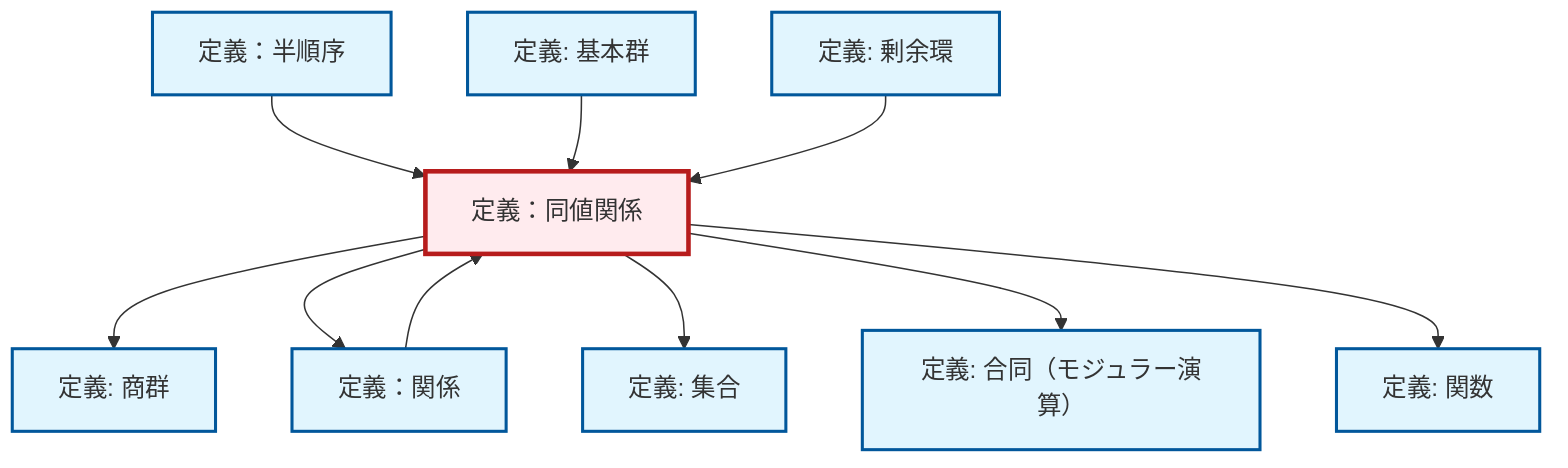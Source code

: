 graph TD
    classDef definition fill:#e1f5fe,stroke:#01579b,stroke-width:2px
    classDef theorem fill:#f3e5f5,stroke:#4a148c,stroke-width:2px
    classDef axiom fill:#fff3e0,stroke:#e65100,stroke-width:2px
    classDef example fill:#e8f5e9,stroke:#1b5e20,stroke-width:2px
    classDef current fill:#ffebee,stroke:#b71c1c,stroke-width:3px
    def-equivalence-relation["定義：同値関係"]:::definition
    def-function["定義: 関数"]:::definition
    def-quotient-ring["定義: 剰余環"]:::definition
    def-set["定義: 集合"]:::definition
    def-congruence["定義: 合同（モジュラー演算）"]:::definition
    def-relation["定義：関係"]:::definition
    def-fundamental-group["定義: 基本群"]:::definition
    def-quotient-group["定義: 商群"]:::definition
    def-partial-order["定義：半順序"]:::definition
    def-equivalence-relation --> def-quotient-group
    def-equivalence-relation --> def-relation
    def-equivalence-relation --> def-set
    def-partial-order --> def-equivalence-relation
    def-relation --> def-equivalence-relation
    def-fundamental-group --> def-equivalence-relation
    def-equivalence-relation --> def-congruence
    def-equivalence-relation --> def-function
    def-quotient-ring --> def-equivalence-relation
    class def-equivalence-relation current